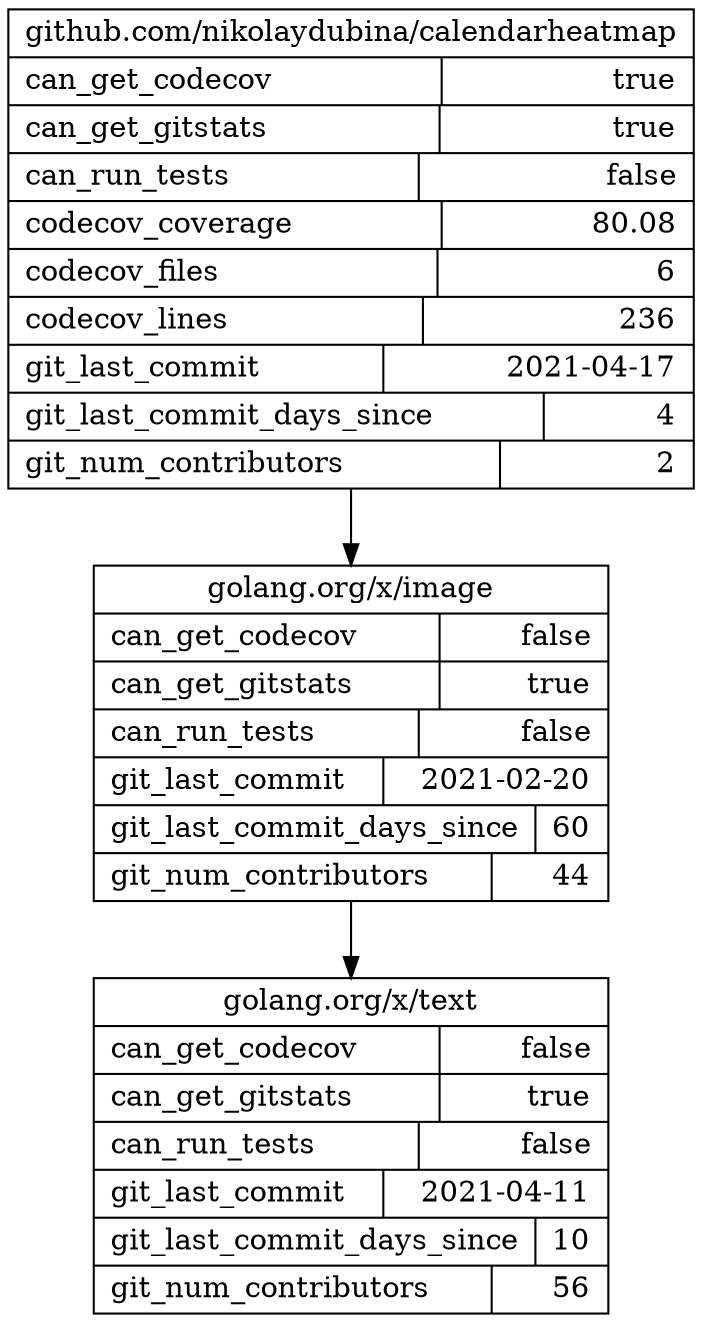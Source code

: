 digraph G {
	concentrate=True;
	rankdir=TB;
	node [shape=record];
	
	"github.com/nikolaydubina/calendarheatmap" [label="{ github.com/nikolaydubina/calendarheatmap | {can_get_codecov\l | true\r} | {can_get_gitstats\l | true\r} | {can_run_tests\l | false\r} | {codecov_coverage\l | 80.08\r} | {codecov_files\l | 6\r} | {codecov_lines\l | 236\r} | {git_last_commit\l | 2021-04-17\r} | {git_last_commit_days_since\l | 4\r} | {git_num_contributors\l | 2\r} }"];
	"golang.org/x/image" [label="{ golang.org/x/image | {can_get_codecov\l | false\r} | {can_get_gitstats\l | true\r} | {can_run_tests\l | false\r} | {git_last_commit\l | 2021-02-20\r} | {git_last_commit_days_since\l | 60\r} | {git_num_contributors\l | 44\r} }"];
	"golang.org/x/text" [label="{ golang.org/x/text | {can_get_codecov\l | false\r} | {can_get_gitstats\l | true\r} | {can_run_tests\l | false\r} | {git_last_commit\l | 2021-04-11\r} | {git_last_commit_days_since\l | 10\r} | {git_num_contributors\l | 56\r} }"];
	

	"github.com/nikolaydubina/calendarheatmap" -> "golang.org/x/image";
	"golang.org/x/image" -> "golang.org/x/text";
	
}
